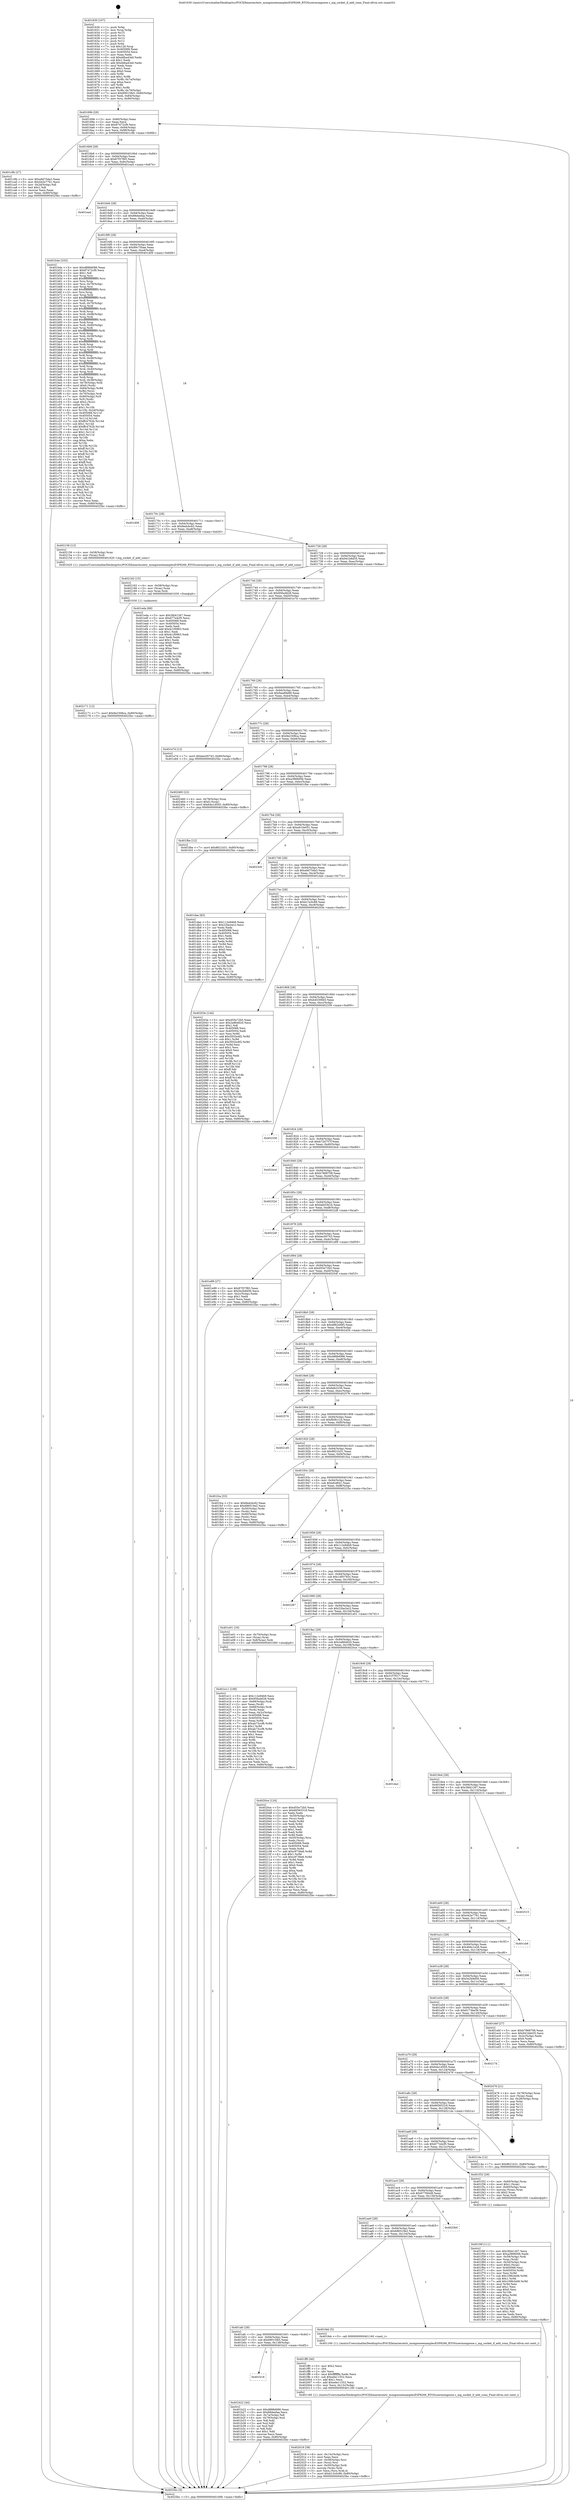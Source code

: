 digraph "0x401630" {
  label = "0x401630 (/mnt/c/Users/mathe/Desktop/tcc/POCII/binaries/extr_mongooseexamplesESP8266_RTOSusermongoose.c_mg_socket_if_add_conn_Final-ollvm.out::main(0))"
  labelloc = "t"
  node[shape=record]

  Entry [label="",width=0.3,height=0.3,shape=circle,fillcolor=black,style=filled]
  "0x40169b" [label="{
     0x40169b [29]\l
     | [instrs]\l
     &nbsp;&nbsp;0x40169b \<+3\>: mov -0x80(%rbp),%eax\l
     &nbsp;&nbsp;0x40169e \<+2\>: mov %eax,%ecx\l
     &nbsp;&nbsp;0x4016a0 \<+6\>: sub $0x87472cf9,%ecx\l
     &nbsp;&nbsp;0x4016a6 \<+6\>: mov %eax,-0x94(%rbp)\l
     &nbsp;&nbsp;0x4016ac \<+6\>: mov %ecx,-0x98(%rbp)\l
     &nbsp;&nbsp;0x4016b2 \<+6\>: je 0000000000401c9b \<main+0x66b\>\l
  }"]
  "0x401c9b" [label="{
     0x401c9b [27]\l
     | [instrs]\l
     &nbsp;&nbsp;0x401c9b \<+5\>: mov $0xa9d75da3,%eax\l
     &nbsp;&nbsp;0x401ca0 \<+5\>: mov $0x442e7761,%ecx\l
     &nbsp;&nbsp;0x401ca5 \<+3\>: mov -0x2d(%rbp),%dl\l
     &nbsp;&nbsp;0x401ca8 \<+3\>: test $0x1,%dl\l
     &nbsp;&nbsp;0x401cab \<+3\>: cmovne %ecx,%eax\l
     &nbsp;&nbsp;0x401cae \<+3\>: mov %eax,-0x80(%rbp)\l
     &nbsp;&nbsp;0x401cb1 \<+5\>: jmp 00000000004025bc \<main+0xf8c\>\l
  }"]
  "0x4016b8" [label="{
     0x4016b8 [28]\l
     | [instrs]\l
     &nbsp;&nbsp;0x4016b8 \<+5\>: jmp 00000000004016bd \<main+0x8d\>\l
     &nbsp;&nbsp;0x4016bd \<+6\>: mov -0x94(%rbp),%eax\l
     &nbsp;&nbsp;0x4016c3 \<+5\>: sub $0x87f37f65,%eax\l
     &nbsp;&nbsp;0x4016c8 \<+6\>: mov %eax,-0x9c(%rbp)\l
     &nbsp;&nbsp;0x4016ce \<+6\>: je 0000000000401ea4 \<main+0x874\>\l
  }"]
  Exit [label="",width=0.3,height=0.3,shape=circle,fillcolor=black,style=filled,peripheries=2]
  "0x401ea4" [label="{
     0x401ea4\l
  }", style=dashed]
  "0x4016d4" [label="{
     0x4016d4 [28]\l
     | [instrs]\l
     &nbsp;&nbsp;0x4016d4 \<+5\>: jmp 00000000004016d9 \<main+0xa9\>\l
     &nbsp;&nbsp;0x4016d9 \<+6\>: mov -0x94(%rbp),%eax\l
     &nbsp;&nbsp;0x4016df \<+5\>: sub $0x88deefaa,%eax\l
     &nbsp;&nbsp;0x4016e4 \<+6\>: mov %eax,-0xa0(%rbp)\l
     &nbsp;&nbsp;0x4016ea \<+6\>: je 0000000000401b4e \<main+0x51e\>\l
  }"]
  "0x402171" [label="{
     0x402171 [12]\l
     | [instrs]\l
     &nbsp;&nbsp;0x402171 \<+7\>: movl $0x9e2308ca,-0x80(%rbp)\l
     &nbsp;&nbsp;0x402178 \<+5\>: jmp 00000000004025bc \<main+0xf8c\>\l
  }"]
  "0x401b4e" [label="{
     0x401b4e [333]\l
     | [instrs]\l
     &nbsp;&nbsp;0x401b4e \<+5\>: mov $0xd888d086,%eax\l
     &nbsp;&nbsp;0x401b53 \<+5\>: mov $0x87472cf9,%ecx\l
     &nbsp;&nbsp;0x401b58 \<+2\>: mov $0x1,%dl\l
     &nbsp;&nbsp;0x401b5a \<+3\>: mov %rsp,%rsi\l
     &nbsp;&nbsp;0x401b5d \<+4\>: add $0xfffffffffffffff0,%rsi\l
     &nbsp;&nbsp;0x401b61 \<+3\>: mov %rsi,%rsp\l
     &nbsp;&nbsp;0x401b64 \<+4\>: mov %rsi,-0x78(%rbp)\l
     &nbsp;&nbsp;0x401b68 \<+3\>: mov %rsp,%rsi\l
     &nbsp;&nbsp;0x401b6b \<+4\>: add $0xfffffffffffffff0,%rsi\l
     &nbsp;&nbsp;0x401b6f \<+3\>: mov %rsi,%rsp\l
     &nbsp;&nbsp;0x401b72 \<+3\>: mov %rsp,%rdi\l
     &nbsp;&nbsp;0x401b75 \<+4\>: add $0xfffffffffffffff0,%rdi\l
     &nbsp;&nbsp;0x401b79 \<+3\>: mov %rdi,%rsp\l
     &nbsp;&nbsp;0x401b7c \<+4\>: mov %rdi,-0x70(%rbp)\l
     &nbsp;&nbsp;0x401b80 \<+3\>: mov %rsp,%rdi\l
     &nbsp;&nbsp;0x401b83 \<+4\>: add $0xfffffffffffffff0,%rdi\l
     &nbsp;&nbsp;0x401b87 \<+3\>: mov %rdi,%rsp\l
     &nbsp;&nbsp;0x401b8a \<+4\>: mov %rdi,-0x68(%rbp)\l
     &nbsp;&nbsp;0x401b8e \<+3\>: mov %rsp,%rdi\l
     &nbsp;&nbsp;0x401b91 \<+4\>: add $0xfffffffffffffff0,%rdi\l
     &nbsp;&nbsp;0x401b95 \<+3\>: mov %rdi,%rsp\l
     &nbsp;&nbsp;0x401b98 \<+4\>: mov %rdi,-0x60(%rbp)\l
     &nbsp;&nbsp;0x401b9c \<+3\>: mov %rsp,%rdi\l
     &nbsp;&nbsp;0x401b9f \<+4\>: add $0xfffffffffffffff0,%rdi\l
     &nbsp;&nbsp;0x401ba3 \<+3\>: mov %rdi,%rsp\l
     &nbsp;&nbsp;0x401ba6 \<+4\>: mov %rdi,-0x58(%rbp)\l
     &nbsp;&nbsp;0x401baa \<+3\>: mov %rsp,%rdi\l
     &nbsp;&nbsp;0x401bad \<+4\>: add $0xfffffffffffffff0,%rdi\l
     &nbsp;&nbsp;0x401bb1 \<+3\>: mov %rdi,%rsp\l
     &nbsp;&nbsp;0x401bb4 \<+4\>: mov %rdi,-0x50(%rbp)\l
     &nbsp;&nbsp;0x401bb8 \<+3\>: mov %rsp,%rdi\l
     &nbsp;&nbsp;0x401bbb \<+4\>: add $0xfffffffffffffff0,%rdi\l
     &nbsp;&nbsp;0x401bbf \<+3\>: mov %rdi,%rsp\l
     &nbsp;&nbsp;0x401bc2 \<+4\>: mov %rdi,-0x48(%rbp)\l
     &nbsp;&nbsp;0x401bc6 \<+3\>: mov %rsp,%rdi\l
     &nbsp;&nbsp;0x401bc9 \<+4\>: add $0xfffffffffffffff0,%rdi\l
     &nbsp;&nbsp;0x401bcd \<+3\>: mov %rdi,%rsp\l
     &nbsp;&nbsp;0x401bd0 \<+4\>: mov %rdi,-0x40(%rbp)\l
     &nbsp;&nbsp;0x401bd4 \<+3\>: mov %rsp,%rdi\l
     &nbsp;&nbsp;0x401bd7 \<+4\>: add $0xfffffffffffffff0,%rdi\l
     &nbsp;&nbsp;0x401bdb \<+3\>: mov %rdi,%rsp\l
     &nbsp;&nbsp;0x401bde \<+4\>: mov %rdi,-0x38(%rbp)\l
     &nbsp;&nbsp;0x401be2 \<+4\>: mov -0x78(%rbp),%rdi\l
     &nbsp;&nbsp;0x401be6 \<+6\>: movl $0x0,(%rdi)\l
     &nbsp;&nbsp;0x401bec \<+7\>: mov -0x84(%rbp),%r8d\l
     &nbsp;&nbsp;0x401bf3 \<+3\>: mov %r8d,(%rsi)\l
     &nbsp;&nbsp;0x401bf6 \<+4\>: mov -0x70(%rbp),%rdi\l
     &nbsp;&nbsp;0x401bfa \<+7\>: mov -0x90(%rbp),%r9\l
     &nbsp;&nbsp;0x401c01 \<+3\>: mov %r9,(%rdi)\l
     &nbsp;&nbsp;0x401c04 \<+3\>: cmpl $0x2,(%rsi)\l
     &nbsp;&nbsp;0x401c07 \<+4\>: setne %r10b\l
     &nbsp;&nbsp;0x401c0b \<+4\>: and $0x1,%r10b\l
     &nbsp;&nbsp;0x401c0f \<+4\>: mov %r10b,-0x2d(%rbp)\l
     &nbsp;&nbsp;0x401c13 \<+8\>: mov 0x405068,%r11d\l
     &nbsp;&nbsp;0x401c1b \<+7\>: mov 0x405054,%ebx\l
     &nbsp;&nbsp;0x401c22 \<+3\>: mov %r11d,%r14d\l
     &nbsp;&nbsp;0x401c25 \<+7\>: sub $0xffc4762b,%r14d\l
     &nbsp;&nbsp;0x401c2c \<+4\>: sub $0x1,%r14d\l
     &nbsp;&nbsp;0x401c30 \<+7\>: add $0xffc4762b,%r14d\l
     &nbsp;&nbsp;0x401c37 \<+4\>: imul %r14d,%r11d\l
     &nbsp;&nbsp;0x401c3b \<+4\>: and $0x1,%r11d\l
     &nbsp;&nbsp;0x401c3f \<+4\>: cmp $0x0,%r11d\l
     &nbsp;&nbsp;0x401c43 \<+4\>: sete %r10b\l
     &nbsp;&nbsp;0x401c47 \<+3\>: cmp $0xa,%ebx\l
     &nbsp;&nbsp;0x401c4a \<+4\>: setl %r15b\l
     &nbsp;&nbsp;0x401c4e \<+3\>: mov %r10b,%r12b\l
     &nbsp;&nbsp;0x401c51 \<+4\>: xor $0xff,%r12b\l
     &nbsp;&nbsp;0x401c55 \<+3\>: mov %r15b,%r13b\l
     &nbsp;&nbsp;0x401c58 \<+4\>: xor $0xff,%r13b\l
     &nbsp;&nbsp;0x401c5c \<+3\>: xor $0x1,%dl\l
     &nbsp;&nbsp;0x401c5f \<+3\>: mov %r12b,%sil\l
     &nbsp;&nbsp;0x401c62 \<+4\>: and $0xff,%sil\l
     &nbsp;&nbsp;0x401c66 \<+3\>: and %dl,%r10b\l
     &nbsp;&nbsp;0x401c69 \<+3\>: mov %r13b,%dil\l
     &nbsp;&nbsp;0x401c6c \<+4\>: and $0xff,%dil\l
     &nbsp;&nbsp;0x401c70 \<+3\>: and %dl,%r15b\l
     &nbsp;&nbsp;0x401c73 \<+3\>: or %r10b,%sil\l
     &nbsp;&nbsp;0x401c76 \<+3\>: or %r15b,%dil\l
     &nbsp;&nbsp;0x401c79 \<+3\>: xor %dil,%sil\l
     &nbsp;&nbsp;0x401c7c \<+3\>: or %r13b,%r12b\l
     &nbsp;&nbsp;0x401c7f \<+4\>: xor $0xff,%r12b\l
     &nbsp;&nbsp;0x401c83 \<+3\>: or $0x1,%dl\l
     &nbsp;&nbsp;0x401c86 \<+3\>: and %dl,%r12b\l
     &nbsp;&nbsp;0x401c89 \<+3\>: or %r12b,%sil\l
     &nbsp;&nbsp;0x401c8c \<+4\>: test $0x1,%sil\l
     &nbsp;&nbsp;0x401c90 \<+3\>: cmovne %ecx,%eax\l
     &nbsp;&nbsp;0x401c93 \<+3\>: mov %eax,-0x80(%rbp)\l
     &nbsp;&nbsp;0x401c96 \<+5\>: jmp 00000000004025bc \<main+0xf8c\>\l
  }"]
  "0x4016f0" [label="{
     0x4016f0 [28]\l
     | [instrs]\l
     &nbsp;&nbsp;0x4016f0 \<+5\>: jmp 00000000004016f5 \<main+0xc5\>\l
     &nbsp;&nbsp;0x4016f5 \<+6\>: mov -0x94(%rbp),%eax\l
     &nbsp;&nbsp;0x4016fb \<+5\>: sub $0x89c75bae,%eax\l
     &nbsp;&nbsp;0x401700 \<+6\>: mov %eax,-0xa4(%rbp)\l
     &nbsp;&nbsp;0x401706 \<+6\>: je 0000000000401d09 \<main+0x6d9\>\l
  }"]
  "0x402162" [label="{
     0x402162 [15]\l
     | [instrs]\l
     &nbsp;&nbsp;0x402162 \<+4\>: mov -0x58(%rbp),%rax\l
     &nbsp;&nbsp;0x402166 \<+3\>: mov (%rax),%rax\l
     &nbsp;&nbsp;0x402169 \<+3\>: mov %rax,%rdi\l
     &nbsp;&nbsp;0x40216c \<+5\>: call 0000000000401030 \<free@plt\>\l
     | [calls]\l
     &nbsp;&nbsp;0x401030 \{1\} (unknown)\l
  }"]
  "0x401d09" [label="{
     0x401d09\l
  }", style=dashed]
  "0x40170c" [label="{
     0x40170c [28]\l
     | [instrs]\l
     &nbsp;&nbsp;0x40170c \<+5\>: jmp 0000000000401711 \<main+0xe1\>\l
     &nbsp;&nbsp;0x401711 \<+6\>: mov -0x94(%rbp),%eax\l
     &nbsp;&nbsp;0x401717 \<+5\>: sub $0x8edcbc62,%eax\l
     &nbsp;&nbsp;0x40171c \<+6\>: mov %eax,-0xa8(%rbp)\l
     &nbsp;&nbsp;0x401722 \<+6\>: je 0000000000402156 \<main+0xb26\>\l
  }"]
  "0x402018" [label="{
     0x402018 [38]\l
     | [instrs]\l
     &nbsp;&nbsp;0x402018 \<+6\>: mov -0x13c(%rbp),%ecx\l
     &nbsp;&nbsp;0x40201e \<+3\>: imul %eax,%ecx\l
     &nbsp;&nbsp;0x402021 \<+4\>: mov -0x58(%rbp),%rsi\l
     &nbsp;&nbsp;0x402025 \<+3\>: mov (%rsi),%rsi\l
     &nbsp;&nbsp;0x402028 \<+4\>: mov -0x50(%rbp),%rdi\l
     &nbsp;&nbsp;0x40202c \<+3\>: movslq (%rdi),%rdi\l
     &nbsp;&nbsp;0x40202f \<+3\>: mov %ecx,(%rsi,%rdi,4)\l
     &nbsp;&nbsp;0x402032 \<+7\>: movl $0xb13c0c88,-0x80(%rbp)\l
     &nbsp;&nbsp;0x402039 \<+5\>: jmp 00000000004025bc \<main+0xf8c\>\l
  }"]
  "0x402156" [label="{
     0x402156 [12]\l
     | [instrs]\l
     &nbsp;&nbsp;0x402156 \<+4\>: mov -0x58(%rbp),%rax\l
     &nbsp;&nbsp;0x40215a \<+3\>: mov (%rax),%rdi\l
     &nbsp;&nbsp;0x40215d \<+5\>: call 0000000000401620 \<mg_socket_if_add_conn\>\l
     | [calls]\l
     &nbsp;&nbsp;0x401620 \{1\} (/mnt/c/Users/mathe/Desktop/tcc/POCII/binaries/extr_mongooseexamplesESP8266_RTOSusermongoose.c_mg_socket_if_add_conn_Final-ollvm.out::mg_socket_if_add_conn)\l
  }"]
  "0x401728" [label="{
     0x401728 [28]\l
     | [instrs]\l
     &nbsp;&nbsp;0x401728 \<+5\>: jmp 000000000040172d \<main+0xfd\>\l
     &nbsp;&nbsp;0x40172d \<+6\>: mov -0x94(%rbp),%eax\l
     &nbsp;&nbsp;0x401733 \<+5\>: sub $0x941b6d35,%eax\l
     &nbsp;&nbsp;0x401738 \<+6\>: mov %eax,-0xac(%rbp)\l
     &nbsp;&nbsp;0x40173e \<+6\>: je 0000000000401eda \<main+0x8aa\>\l
  }"]
  "0x401ff0" [label="{
     0x401ff0 [40]\l
     | [instrs]\l
     &nbsp;&nbsp;0x401ff0 \<+5\>: mov $0x2,%ecx\l
     &nbsp;&nbsp;0x401ff5 \<+1\>: cltd\l
     &nbsp;&nbsp;0x401ff6 \<+2\>: idiv %ecx\l
     &nbsp;&nbsp;0x401ff8 \<+6\>: imul $0xfffffffe,%edx,%ecx\l
     &nbsp;&nbsp;0x401ffe \<+6\>: sub $0xede11552,%ecx\l
     &nbsp;&nbsp;0x402004 \<+3\>: add $0x1,%ecx\l
     &nbsp;&nbsp;0x402007 \<+6\>: add $0xede11552,%ecx\l
     &nbsp;&nbsp;0x40200d \<+6\>: mov %ecx,-0x13c(%rbp)\l
     &nbsp;&nbsp;0x402013 \<+5\>: call 0000000000401160 \<next_i\>\l
     | [calls]\l
     &nbsp;&nbsp;0x401160 \{1\} (/mnt/c/Users/mathe/Desktop/tcc/POCII/binaries/extr_mongooseexamplesESP8266_RTOSusermongoose.c_mg_socket_if_add_conn_Final-ollvm.out::next_i)\l
  }"]
  "0x401eda" [label="{
     0x401eda [88]\l
     | [instrs]\l
     &nbsp;&nbsp;0x401eda \<+5\>: mov $0x3fd41267,%eax\l
     &nbsp;&nbsp;0x401edf \<+5\>: mov $0x677e4cf5,%ecx\l
     &nbsp;&nbsp;0x401ee4 \<+7\>: mov 0x405068,%edx\l
     &nbsp;&nbsp;0x401eeb \<+7\>: mov 0x405054,%esi\l
     &nbsp;&nbsp;0x401ef2 \<+2\>: mov %edx,%edi\l
     &nbsp;&nbsp;0x401ef4 \<+6\>: add $0x4c1f0963,%edi\l
     &nbsp;&nbsp;0x401efa \<+3\>: sub $0x1,%edi\l
     &nbsp;&nbsp;0x401efd \<+6\>: sub $0x4c1f0963,%edi\l
     &nbsp;&nbsp;0x401f03 \<+3\>: imul %edi,%edx\l
     &nbsp;&nbsp;0x401f06 \<+3\>: and $0x1,%edx\l
     &nbsp;&nbsp;0x401f09 \<+3\>: cmp $0x0,%edx\l
     &nbsp;&nbsp;0x401f0c \<+4\>: sete %r8b\l
     &nbsp;&nbsp;0x401f10 \<+3\>: cmp $0xa,%esi\l
     &nbsp;&nbsp;0x401f13 \<+4\>: setl %r9b\l
     &nbsp;&nbsp;0x401f17 \<+3\>: mov %r8b,%r10b\l
     &nbsp;&nbsp;0x401f1a \<+3\>: and %r9b,%r10b\l
     &nbsp;&nbsp;0x401f1d \<+3\>: xor %r9b,%r8b\l
     &nbsp;&nbsp;0x401f20 \<+3\>: or %r8b,%r10b\l
     &nbsp;&nbsp;0x401f23 \<+4\>: test $0x1,%r10b\l
     &nbsp;&nbsp;0x401f27 \<+3\>: cmovne %ecx,%eax\l
     &nbsp;&nbsp;0x401f2a \<+3\>: mov %eax,-0x80(%rbp)\l
     &nbsp;&nbsp;0x401f2d \<+5\>: jmp 00000000004025bc \<main+0xf8c\>\l
  }"]
  "0x401744" [label="{
     0x401744 [28]\l
     | [instrs]\l
     &nbsp;&nbsp;0x401744 \<+5\>: jmp 0000000000401749 \<main+0x119\>\l
     &nbsp;&nbsp;0x401749 \<+6\>: mov -0x94(%rbp),%eax\l
     &nbsp;&nbsp;0x40174f \<+5\>: sub $0x956a4628,%eax\l
     &nbsp;&nbsp;0x401754 \<+6\>: mov %eax,-0xb0(%rbp)\l
     &nbsp;&nbsp;0x40175a \<+6\>: je 0000000000401e7d \<main+0x84d\>\l
  }"]
  "0x401f4f" [label="{
     0x401f4f [111]\l
     | [instrs]\l
     &nbsp;&nbsp;0x401f4f \<+5\>: mov $0x3fd41267,%ecx\l
     &nbsp;&nbsp;0x401f54 \<+5\>: mov $0xa386600b,%edx\l
     &nbsp;&nbsp;0x401f59 \<+4\>: mov -0x58(%rbp),%rdi\l
     &nbsp;&nbsp;0x401f5d \<+3\>: mov %rax,(%rdi)\l
     &nbsp;&nbsp;0x401f60 \<+4\>: mov -0x50(%rbp),%rax\l
     &nbsp;&nbsp;0x401f64 \<+6\>: movl $0x0,(%rax)\l
     &nbsp;&nbsp;0x401f6a \<+7\>: mov 0x405068,%esi\l
     &nbsp;&nbsp;0x401f71 \<+8\>: mov 0x405054,%r8d\l
     &nbsp;&nbsp;0x401f79 \<+3\>: mov %esi,%r9d\l
     &nbsp;&nbsp;0x401f7c \<+7\>: sub $0x109b3e06,%r9d\l
     &nbsp;&nbsp;0x401f83 \<+4\>: sub $0x1,%r9d\l
     &nbsp;&nbsp;0x401f87 \<+7\>: add $0x109b3e06,%r9d\l
     &nbsp;&nbsp;0x401f8e \<+4\>: imul %r9d,%esi\l
     &nbsp;&nbsp;0x401f92 \<+3\>: and $0x1,%esi\l
     &nbsp;&nbsp;0x401f95 \<+3\>: cmp $0x0,%esi\l
     &nbsp;&nbsp;0x401f98 \<+4\>: sete %r10b\l
     &nbsp;&nbsp;0x401f9c \<+4\>: cmp $0xa,%r8d\l
     &nbsp;&nbsp;0x401fa0 \<+4\>: setl %r11b\l
     &nbsp;&nbsp;0x401fa4 \<+3\>: mov %r10b,%bl\l
     &nbsp;&nbsp;0x401fa7 \<+3\>: and %r11b,%bl\l
     &nbsp;&nbsp;0x401faa \<+3\>: xor %r11b,%r10b\l
     &nbsp;&nbsp;0x401fad \<+3\>: or %r10b,%bl\l
     &nbsp;&nbsp;0x401fb0 \<+3\>: test $0x1,%bl\l
     &nbsp;&nbsp;0x401fb3 \<+3\>: cmovne %edx,%ecx\l
     &nbsp;&nbsp;0x401fb6 \<+3\>: mov %ecx,-0x80(%rbp)\l
     &nbsp;&nbsp;0x401fb9 \<+5\>: jmp 00000000004025bc \<main+0xf8c\>\l
  }"]
  "0x401e7d" [label="{
     0x401e7d [12]\l
     | [instrs]\l
     &nbsp;&nbsp;0x401e7d \<+7\>: movl $0xbec00743,-0x80(%rbp)\l
     &nbsp;&nbsp;0x401e84 \<+5\>: jmp 00000000004025bc \<main+0xf8c\>\l
  }"]
  "0x401760" [label="{
     0x401760 [28]\l
     | [instrs]\l
     &nbsp;&nbsp;0x401760 \<+5\>: jmp 0000000000401765 \<main+0x135\>\l
     &nbsp;&nbsp;0x401765 \<+6\>: mov -0x94(%rbp),%eax\l
     &nbsp;&nbsp;0x40176b \<+5\>: sub $0x9aa89e88,%eax\l
     &nbsp;&nbsp;0x401770 \<+6\>: mov %eax,-0xb4(%rbp)\l
     &nbsp;&nbsp;0x401776 \<+6\>: je 0000000000402266 \<main+0xc36\>\l
  }"]
  "0x401e11" [label="{
     0x401e11 [108]\l
     | [instrs]\l
     &nbsp;&nbsp;0x401e11 \<+5\>: mov $0x112e94b9,%ecx\l
     &nbsp;&nbsp;0x401e16 \<+5\>: mov $0x956a4628,%edx\l
     &nbsp;&nbsp;0x401e1b \<+4\>: mov -0x68(%rbp),%rdi\l
     &nbsp;&nbsp;0x401e1f \<+2\>: mov %eax,(%rdi)\l
     &nbsp;&nbsp;0x401e21 \<+4\>: mov -0x68(%rbp),%rdi\l
     &nbsp;&nbsp;0x401e25 \<+2\>: mov (%rdi),%eax\l
     &nbsp;&nbsp;0x401e27 \<+3\>: mov %eax,-0x2c(%rbp)\l
     &nbsp;&nbsp;0x401e2a \<+7\>: mov 0x405068,%eax\l
     &nbsp;&nbsp;0x401e31 \<+7\>: mov 0x405054,%esi\l
     &nbsp;&nbsp;0x401e38 \<+3\>: mov %eax,%r8d\l
     &nbsp;&nbsp;0x401e3b \<+7\>: add $0xab73ccf8,%r8d\l
     &nbsp;&nbsp;0x401e42 \<+4\>: sub $0x1,%r8d\l
     &nbsp;&nbsp;0x401e46 \<+7\>: sub $0xab73ccf8,%r8d\l
     &nbsp;&nbsp;0x401e4d \<+4\>: imul %r8d,%eax\l
     &nbsp;&nbsp;0x401e51 \<+3\>: and $0x1,%eax\l
     &nbsp;&nbsp;0x401e54 \<+3\>: cmp $0x0,%eax\l
     &nbsp;&nbsp;0x401e57 \<+4\>: sete %r9b\l
     &nbsp;&nbsp;0x401e5b \<+3\>: cmp $0xa,%esi\l
     &nbsp;&nbsp;0x401e5e \<+4\>: setl %r10b\l
     &nbsp;&nbsp;0x401e62 \<+3\>: mov %r9b,%r11b\l
     &nbsp;&nbsp;0x401e65 \<+3\>: and %r10b,%r11b\l
     &nbsp;&nbsp;0x401e68 \<+3\>: xor %r10b,%r9b\l
     &nbsp;&nbsp;0x401e6b \<+3\>: or %r9b,%r11b\l
     &nbsp;&nbsp;0x401e6e \<+4\>: test $0x1,%r11b\l
     &nbsp;&nbsp;0x401e72 \<+3\>: cmovne %edx,%ecx\l
     &nbsp;&nbsp;0x401e75 \<+3\>: mov %ecx,-0x80(%rbp)\l
     &nbsp;&nbsp;0x401e78 \<+5\>: jmp 00000000004025bc \<main+0xf8c\>\l
  }"]
  "0x402266" [label="{
     0x402266\l
  }", style=dashed]
  "0x40177c" [label="{
     0x40177c [28]\l
     | [instrs]\l
     &nbsp;&nbsp;0x40177c \<+5\>: jmp 0000000000401781 \<main+0x151\>\l
     &nbsp;&nbsp;0x401781 \<+6\>: mov -0x94(%rbp),%eax\l
     &nbsp;&nbsp;0x401787 \<+5\>: sub $0x9e2308ca,%eax\l
     &nbsp;&nbsp;0x40178c \<+6\>: mov %eax,-0xb8(%rbp)\l
     &nbsp;&nbsp;0x401792 \<+6\>: je 0000000000402460 \<main+0xe30\>\l
  }"]
  "0x401630" [label="{
     0x401630 [107]\l
     | [instrs]\l
     &nbsp;&nbsp;0x401630 \<+1\>: push %rbp\l
     &nbsp;&nbsp;0x401631 \<+3\>: mov %rsp,%rbp\l
     &nbsp;&nbsp;0x401634 \<+2\>: push %r15\l
     &nbsp;&nbsp;0x401636 \<+2\>: push %r14\l
     &nbsp;&nbsp;0x401638 \<+2\>: push %r13\l
     &nbsp;&nbsp;0x40163a \<+2\>: push %r12\l
     &nbsp;&nbsp;0x40163c \<+1\>: push %rbx\l
     &nbsp;&nbsp;0x40163d \<+7\>: sub $0x128,%rsp\l
     &nbsp;&nbsp;0x401644 \<+7\>: mov 0x405068,%eax\l
     &nbsp;&nbsp;0x40164b \<+7\>: mov 0x405054,%ecx\l
     &nbsp;&nbsp;0x401652 \<+2\>: mov %eax,%edx\l
     &nbsp;&nbsp;0x401654 \<+6\>: sub $0xddba43a0,%edx\l
     &nbsp;&nbsp;0x40165a \<+3\>: sub $0x1,%edx\l
     &nbsp;&nbsp;0x40165d \<+6\>: add $0xddba43a0,%edx\l
     &nbsp;&nbsp;0x401663 \<+3\>: imul %edx,%eax\l
     &nbsp;&nbsp;0x401666 \<+3\>: and $0x1,%eax\l
     &nbsp;&nbsp;0x401669 \<+3\>: cmp $0x0,%eax\l
     &nbsp;&nbsp;0x40166c \<+4\>: sete %r8b\l
     &nbsp;&nbsp;0x401670 \<+4\>: and $0x1,%r8b\l
     &nbsp;&nbsp;0x401674 \<+4\>: mov %r8b,-0x7a(%rbp)\l
     &nbsp;&nbsp;0x401678 \<+3\>: cmp $0xa,%ecx\l
     &nbsp;&nbsp;0x40167b \<+4\>: setl %r8b\l
     &nbsp;&nbsp;0x40167f \<+4\>: and $0x1,%r8b\l
     &nbsp;&nbsp;0x401683 \<+4\>: mov %r8b,-0x79(%rbp)\l
     &nbsp;&nbsp;0x401687 \<+7\>: movl $0x69015fe5,-0x80(%rbp)\l
     &nbsp;&nbsp;0x40168e \<+6\>: mov %edi,-0x84(%rbp)\l
     &nbsp;&nbsp;0x401694 \<+7\>: mov %rsi,-0x90(%rbp)\l
  }"]
  "0x402460" [label="{
     0x402460 [22]\l
     | [instrs]\l
     &nbsp;&nbsp;0x402460 \<+4\>: mov -0x78(%rbp),%rax\l
     &nbsp;&nbsp;0x402464 \<+6\>: movl $0x0,(%rax)\l
     &nbsp;&nbsp;0x40246a \<+7\>: movl $0x64e1d505,-0x80(%rbp)\l
     &nbsp;&nbsp;0x402471 \<+5\>: jmp 00000000004025bc \<main+0xf8c\>\l
  }"]
  "0x401798" [label="{
     0x401798 [28]\l
     | [instrs]\l
     &nbsp;&nbsp;0x401798 \<+5\>: jmp 000000000040179d \<main+0x16d\>\l
     &nbsp;&nbsp;0x40179d \<+6\>: mov -0x94(%rbp),%eax\l
     &nbsp;&nbsp;0x4017a3 \<+5\>: sub $0xa386600b,%eax\l
     &nbsp;&nbsp;0x4017a8 \<+6\>: mov %eax,-0xbc(%rbp)\l
     &nbsp;&nbsp;0x4017ae \<+6\>: je 0000000000401fbe \<main+0x98e\>\l
  }"]
  "0x4025bc" [label="{
     0x4025bc [5]\l
     | [instrs]\l
     &nbsp;&nbsp;0x4025bc \<+5\>: jmp 000000000040169b \<main+0x6b\>\l
  }"]
  "0x401fbe" [label="{
     0x401fbe [12]\l
     | [instrs]\l
     &nbsp;&nbsp;0x401fbe \<+7\>: movl $0x8621b31,-0x80(%rbp)\l
     &nbsp;&nbsp;0x401fc5 \<+5\>: jmp 00000000004025bc \<main+0xf8c\>\l
  }"]
  "0x4017b4" [label="{
     0x4017b4 [28]\l
     | [instrs]\l
     &nbsp;&nbsp;0x4017b4 \<+5\>: jmp 00000000004017b9 \<main+0x189\>\l
     &nbsp;&nbsp;0x4017b9 \<+6\>: mov -0x94(%rbp),%eax\l
     &nbsp;&nbsp;0x4017bf \<+5\>: sub $0xa910e051,%eax\l
     &nbsp;&nbsp;0x4017c4 \<+6\>: mov %eax,-0xc0(%rbp)\l
     &nbsp;&nbsp;0x4017ca \<+6\>: je 00000000004023c9 \<main+0xd99\>\l
  }"]
  "0x401b18" [label="{
     0x401b18\l
  }", style=dashed]
  "0x4023c9" [label="{
     0x4023c9\l
  }", style=dashed]
  "0x4017d0" [label="{
     0x4017d0 [28]\l
     | [instrs]\l
     &nbsp;&nbsp;0x4017d0 \<+5\>: jmp 00000000004017d5 \<main+0x1a5\>\l
     &nbsp;&nbsp;0x4017d5 \<+6\>: mov -0x94(%rbp),%eax\l
     &nbsp;&nbsp;0x4017db \<+5\>: sub $0xa9d75da3,%eax\l
     &nbsp;&nbsp;0x4017e0 \<+6\>: mov %eax,-0xc4(%rbp)\l
     &nbsp;&nbsp;0x4017e6 \<+6\>: je 0000000000401dae \<main+0x77e\>\l
  }"]
  "0x401b22" [label="{
     0x401b22 [44]\l
     | [instrs]\l
     &nbsp;&nbsp;0x401b22 \<+5\>: mov $0xd888d086,%eax\l
     &nbsp;&nbsp;0x401b27 \<+5\>: mov $0x88deefaa,%ecx\l
     &nbsp;&nbsp;0x401b2c \<+3\>: mov -0x7a(%rbp),%dl\l
     &nbsp;&nbsp;0x401b2f \<+4\>: mov -0x79(%rbp),%sil\l
     &nbsp;&nbsp;0x401b33 \<+3\>: mov %dl,%dil\l
     &nbsp;&nbsp;0x401b36 \<+3\>: and %sil,%dil\l
     &nbsp;&nbsp;0x401b39 \<+3\>: xor %sil,%dl\l
     &nbsp;&nbsp;0x401b3c \<+3\>: or %dl,%dil\l
     &nbsp;&nbsp;0x401b3f \<+4\>: test $0x1,%dil\l
     &nbsp;&nbsp;0x401b43 \<+3\>: cmovne %ecx,%eax\l
     &nbsp;&nbsp;0x401b46 \<+3\>: mov %eax,-0x80(%rbp)\l
     &nbsp;&nbsp;0x401b49 \<+5\>: jmp 00000000004025bc \<main+0xf8c\>\l
  }"]
  "0x401dae" [label="{
     0x401dae [83]\l
     | [instrs]\l
     &nbsp;&nbsp;0x401dae \<+5\>: mov $0x112e94b9,%eax\l
     &nbsp;&nbsp;0x401db3 \<+5\>: mov $0x22be2ec2,%ecx\l
     &nbsp;&nbsp;0x401db8 \<+2\>: xor %edx,%edx\l
     &nbsp;&nbsp;0x401dba \<+7\>: mov 0x405068,%esi\l
     &nbsp;&nbsp;0x401dc1 \<+7\>: mov 0x405054,%edi\l
     &nbsp;&nbsp;0x401dc8 \<+3\>: sub $0x1,%edx\l
     &nbsp;&nbsp;0x401dcb \<+3\>: mov %esi,%r8d\l
     &nbsp;&nbsp;0x401dce \<+3\>: add %edx,%r8d\l
     &nbsp;&nbsp;0x401dd1 \<+4\>: imul %r8d,%esi\l
     &nbsp;&nbsp;0x401dd5 \<+3\>: and $0x1,%esi\l
     &nbsp;&nbsp;0x401dd8 \<+3\>: cmp $0x0,%esi\l
     &nbsp;&nbsp;0x401ddb \<+4\>: sete %r9b\l
     &nbsp;&nbsp;0x401ddf \<+3\>: cmp $0xa,%edi\l
     &nbsp;&nbsp;0x401de2 \<+4\>: setl %r10b\l
     &nbsp;&nbsp;0x401de6 \<+3\>: mov %r9b,%r11b\l
     &nbsp;&nbsp;0x401de9 \<+3\>: and %r10b,%r11b\l
     &nbsp;&nbsp;0x401dec \<+3\>: xor %r10b,%r9b\l
     &nbsp;&nbsp;0x401def \<+3\>: or %r9b,%r11b\l
     &nbsp;&nbsp;0x401df2 \<+4\>: test $0x1,%r11b\l
     &nbsp;&nbsp;0x401df6 \<+3\>: cmovne %ecx,%eax\l
     &nbsp;&nbsp;0x401df9 \<+3\>: mov %eax,-0x80(%rbp)\l
     &nbsp;&nbsp;0x401dfc \<+5\>: jmp 00000000004025bc \<main+0xf8c\>\l
  }"]
  "0x4017ec" [label="{
     0x4017ec [28]\l
     | [instrs]\l
     &nbsp;&nbsp;0x4017ec \<+5\>: jmp 00000000004017f1 \<main+0x1c1\>\l
     &nbsp;&nbsp;0x4017f1 \<+6\>: mov -0x94(%rbp),%eax\l
     &nbsp;&nbsp;0x4017f7 \<+5\>: sub $0xb13c0c88,%eax\l
     &nbsp;&nbsp;0x4017fc \<+6\>: mov %eax,-0xc8(%rbp)\l
     &nbsp;&nbsp;0x401802 \<+6\>: je 000000000040203e \<main+0xa0e\>\l
  }"]
  "0x401afc" [label="{
     0x401afc [28]\l
     | [instrs]\l
     &nbsp;&nbsp;0x401afc \<+5\>: jmp 0000000000401b01 \<main+0x4d1\>\l
     &nbsp;&nbsp;0x401b01 \<+6\>: mov -0x94(%rbp),%eax\l
     &nbsp;&nbsp;0x401b07 \<+5\>: sub $0x69015fe5,%eax\l
     &nbsp;&nbsp;0x401b0c \<+6\>: mov %eax,-0x138(%rbp)\l
     &nbsp;&nbsp;0x401b12 \<+6\>: je 0000000000401b22 \<main+0x4f2\>\l
  }"]
  "0x40203e" [label="{
     0x40203e [144]\l
     | [instrs]\l
     &nbsp;&nbsp;0x40203e \<+5\>: mov $0xd55e72b5,%eax\l
     &nbsp;&nbsp;0x402043 \<+5\>: mov $0x2a864620,%ecx\l
     &nbsp;&nbsp;0x402048 \<+2\>: mov $0x1,%dl\l
     &nbsp;&nbsp;0x40204a \<+7\>: mov 0x405068,%esi\l
     &nbsp;&nbsp;0x402051 \<+7\>: mov 0x405054,%edi\l
     &nbsp;&nbsp;0x402058 \<+3\>: mov %esi,%r8d\l
     &nbsp;&nbsp;0x40205b \<+7\>: add $0x5932e4f2,%r8d\l
     &nbsp;&nbsp;0x402062 \<+4\>: sub $0x1,%r8d\l
     &nbsp;&nbsp;0x402066 \<+7\>: sub $0x5932e4f2,%r8d\l
     &nbsp;&nbsp;0x40206d \<+4\>: imul %r8d,%esi\l
     &nbsp;&nbsp;0x402071 \<+3\>: and $0x1,%esi\l
     &nbsp;&nbsp;0x402074 \<+3\>: cmp $0x0,%esi\l
     &nbsp;&nbsp;0x402077 \<+4\>: sete %r9b\l
     &nbsp;&nbsp;0x40207b \<+3\>: cmp $0xa,%edi\l
     &nbsp;&nbsp;0x40207e \<+4\>: setl %r10b\l
     &nbsp;&nbsp;0x402082 \<+3\>: mov %r9b,%r11b\l
     &nbsp;&nbsp;0x402085 \<+4\>: xor $0xff,%r11b\l
     &nbsp;&nbsp;0x402089 \<+3\>: mov %r10b,%bl\l
     &nbsp;&nbsp;0x40208c \<+3\>: xor $0xff,%bl\l
     &nbsp;&nbsp;0x40208f \<+3\>: xor $0x1,%dl\l
     &nbsp;&nbsp;0x402092 \<+3\>: mov %r11b,%r14b\l
     &nbsp;&nbsp;0x402095 \<+4\>: and $0xff,%r14b\l
     &nbsp;&nbsp;0x402099 \<+3\>: and %dl,%r9b\l
     &nbsp;&nbsp;0x40209c \<+3\>: mov %bl,%r15b\l
     &nbsp;&nbsp;0x40209f \<+4\>: and $0xff,%r15b\l
     &nbsp;&nbsp;0x4020a3 \<+3\>: and %dl,%r10b\l
     &nbsp;&nbsp;0x4020a6 \<+3\>: or %r9b,%r14b\l
     &nbsp;&nbsp;0x4020a9 \<+3\>: or %r10b,%r15b\l
     &nbsp;&nbsp;0x4020ac \<+3\>: xor %r15b,%r14b\l
     &nbsp;&nbsp;0x4020af \<+3\>: or %bl,%r11b\l
     &nbsp;&nbsp;0x4020b2 \<+4\>: xor $0xff,%r11b\l
     &nbsp;&nbsp;0x4020b6 \<+3\>: or $0x1,%dl\l
     &nbsp;&nbsp;0x4020b9 \<+3\>: and %dl,%r11b\l
     &nbsp;&nbsp;0x4020bc \<+3\>: or %r11b,%r14b\l
     &nbsp;&nbsp;0x4020bf \<+4\>: test $0x1,%r14b\l
     &nbsp;&nbsp;0x4020c3 \<+3\>: cmovne %ecx,%eax\l
     &nbsp;&nbsp;0x4020c6 \<+3\>: mov %eax,-0x80(%rbp)\l
     &nbsp;&nbsp;0x4020c9 \<+5\>: jmp 00000000004025bc \<main+0xf8c\>\l
  }"]
  "0x401808" [label="{
     0x401808 [28]\l
     | [instrs]\l
     &nbsp;&nbsp;0x401808 \<+5\>: jmp 000000000040180d \<main+0x1dd\>\l
     &nbsp;&nbsp;0x40180d \<+6\>: mov -0x94(%rbp),%eax\l
     &nbsp;&nbsp;0x401813 \<+5\>: sub $0xb45306b5,%eax\l
     &nbsp;&nbsp;0x401818 \<+6\>: mov %eax,-0xcc(%rbp)\l
     &nbsp;&nbsp;0x40181e \<+6\>: je 0000000000402339 \<main+0xd09\>\l
  }"]
  "0x401feb" [label="{
     0x401feb [5]\l
     | [instrs]\l
     &nbsp;&nbsp;0x401feb \<+5\>: call 0000000000401160 \<next_i\>\l
     | [calls]\l
     &nbsp;&nbsp;0x401160 \{1\} (/mnt/c/Users/mathe/Desktop/tcc/POCII/binaries/extr_mongooseexamplesESP8266_RTOSusermongoose.c_mg_socket_if_add_conn_Final-ollvm.out::next_i)\l
  }"]
  "0x402339" [label="{
     0x402339\l
  }", style=dashed]
  "0x401824" [label="{
     0x401824 [28]\l
     | [instrs]\l
     &nbsp;&nbsp;0x401824 \<+5\>: jmp 0000000000401829 \<main+0x1f9\>\l
     &nbsp;&nbsp;0x401829 \<+6\>: mov -0x94(%rbp),%eax\l
     &nbsp;&nbsp;0x40182f \<+5\>: sub $0xb72d757f,%eax\l
     &nbsp;&nbsp;0x401834 \<+6\>: mov %eax,-0xd0(%rbp)\l
     &nbsp;&nbsp;0x40183a \<+6\>: je 00000000004024cd \<main+0xe9d\>\l
  }"]
  "0x401ae0" [label="{
     0x401ae0 [28]\l
     | [instrs]\l
     &nbsp;&nbsp;0x401ae0 \<+5\>: jmp 0000000000401ae5 \<main+0x4b5\>\l
     &nbsp;&nbsp;0x401ae5 \<+6\>: mov -0x94(%rbp),%eax\l
     &nbsp;&nbsp;0x401aeb \<+5\>: sub $0x686519e2,%eax\l
     &nbsp;&nbsp;0x401af0 \<+6\>: mov %eax,-0x134(%rbp)\l
     &nbsp;&nbsp;0x401af6 \<+6\>: je 0000000000401feb \<main+0x9bb\>\l
  }"]
  "0x4024cd" [label="{
     0x4024cd\l
  }", style=dashed]
  "0x401840" [label="{
     0x401840 [28]\l
     | [instrs]\l
     &nbsp;&nbsp;0x401840 \<+5\>: jmp 0000000000401845 \<main+0x215\>\l
     &nbsp;&nbsp;0x401845 \<+6\>: mov -0x94(%rbp),%eax\l
     &nbsp;&nbsp;0x40184b \<+5\>: sub $0xb7868708,%eax\l
     &nbsp;&nbsp;0x401850 \<+6\>: mov %eax,-0xd4(%rbp)\l
     &nbsp;&nbsp;0x401856 \<+6\>: je 000000000040232d \<main+0xcfd\>\l
  }"]
  "0x4025b0" [label="{
     0x4025b0\l
  }", style=dashed]
  "0x40232d" [label="{
     0x40232d\l
  }", style=dashed]
  "0x40185c" [label="{
     0x40185c [28]\l
     | [instrs]\l
     &nbsp;&nbsp;0x40185c \<+5\>: jmp 0000000000401861 \<main+0x231\>\l
     &nbsp;&nbsp;0x401861 \<+6\>: mov -0x94(%rbp),%eax\l
     &nbsp;&nbsp;0x401867 \<+5\>: sub $0xbab53b1b,%eax\l
     &nbsp;&nbsp;0x40186c \<+6\>: mov %eax,-0xd8(%rbp)\l
     &nbsp;&nbsp;0x401872 \<+6\>: je 00000000004022df \<main+0xcaf\>\l
  }"]
  "0x401ac4" [label="{
     0x401ac4 [28]\l
     | [instrs]\l
     &nbsp;&nbsp;0x401ac4 \<+5\>: jmp 0000000000401ac9 \<main+0x499\>\l
     &nbsp;&nbsp;0x401ac9 \<+6\>: mov -0x94(%rbp),%eax\l
     &nbsp;&nbsp;0x401acf \<+5\>: sub $0x677fd448,%eax\l
     &nbsp;&nbsp;0x401ad4 \<+6\>: mov %eax,-0x130(%rbp)\l
     &nbsp;&nbsp;0x401ada \<+6\>: je 00000000004025b0 \<main+0xf80\>\l
  }"]
  "0x4022df" [label="{
     0x4022df\l
  }", style=dashed]
  "0x401878" [label="{
     0x401878 [28]\l
     | [instrs]\l
     &nbsp;&nbsp;0x401878 \<+5\>: jmp 000000000040187d \<main+0x24d\>\l
     &nbsp;&nbsp;0x40187d \<+6\>: mov -0x94(%rbp),%eax\l
     &nbsp;&nbsp;0x401883 \<+5\>: sub $0xbec00743,%eax\l
     &nbsp;&nbsp;0x401888 \<+6\>: mov %eax,-0xdc(%rbp)\l
     &nbsp;&nbsp;0x40188e \<+6\>: je 0000000000401e89 \<main+0x859\>\l
  }"]
  "0x401f32" [label="{
     0x401f32 [29]\l
     | [instrs]\l
     &nbsp;&nbsp;0x401f32 \<+4\>: mov -0x60(%rbp),%rax\l
     &nbsp;&nbsp;0x401f36 \<+6\>: movl $0x1,(%rax)\l
     &nbsp;&nbsp;0x401f3c \<+4\>: mov -0x60(%rbp),%rax\l
     &nbsp;&nbsp;0x401f40 \<+3\>: movslq (%rax),%rax\l
     &nbsp;&nbsp;0x401f43 \<+4\>: shl $0x2,%rax\l
     &nbsp;&nbsp;0x401f47 \<+3\>: mov %rax,%rdi\l
     &nbsp;&nbsp;0x401f4a \<+5\>: call 0000000000401050 \<malloc@plt\>\l
     | [calls]\l
     &nbsp;&nbsp;0x401050 \{1\} (unknown)\l
  }"]
  "0x401e89" [label="{
     0x401e89 [27]\l
     | [instrs]\l
     &nbsp;&nbsp;0x401e89 \<+5\>: mov $0x87f37f65,%eax\l
     &nbsp;&nbsp;0x401e8e \<+5\>: mov $0x5e2b9d56,%ecx\l
     &nbsp;&nbsp;0x401e93 \<+3\>: mov -0x2c(%rbp),%edx\l
     &nbsp;&nbsp;0x401e96 \<+3\>: cmp $0x1,%edx\l
     &nbsp;&nbsp;0x401e99 \<+3\>: cmovl %ecx,%eax\l
     &nbsp;&nbsp;0x401e9c \<+3\>: mov %eax,-0x80(%rbp)\l
     &nbsp;&nbsp;0x401e9f \<+5\>: jmp 00000000004025bc \<main+0xf8c\>\l
  }"]
  "0x401894" [label="{
     0x401894 [28]\l
     | [instrs]\l
     &nbsp;&nbsp;0x401894 \<+5\>: jmp 0000000000401899 \<main+0x269\>\l
     &nbsp;&nbsp;0x401899 \<+6\>: mov -0x94(%rbp),%eax\l
     &nbsp;&nbsp;0x40189f \<+5\>: sub $0xd55e72b5,%eax\l
     &nbsp;&nbsp;0x4018a4 \<+6\>: mov %eax,-0xe0(%rbp)\l
     &nbsp;&nbsp;0x4018aa \<+6\>: je 000000000040254f \<main+0xf1f\>\l
  }"]
  "0x401aa8" [label="{
     0x401aa8 [28]\l
     | [instrs]\l
     &nbsp;&nbsp;0x401aa8 \<+5\>: jmp 0000000000401aad \<main+0x47d\>\l
     &nbsp;&nbsp;0x401aad \<+6\>: mov -0x94(%rbp),%eax\l
     &nbsp;&nbsp;0x401ab3 \<+5\>: sub $0x677e4cf5,%eax\l
     &nbsp;&nbsp;0x401ab8 \<+6\>: mov %eax,-0x12c(%rbp)\l
     &nbsp;&nbsp;0x401abe \<+6\>: je 0000000000401f32 \<main+0x902\>\l
  }"]
  "0x40254f" [label="{
     0x40254f\l
  }", style=dashed]
  "0x4018b0" [label="{
     0x4018b0 [28]\l
     | [instrs]\l
     &nbsp;&nbsp;0x4018b0 \<+5\>: jmp 00000000004018b5 \<main+0x285\>\l
     &nbsp;&nbsp;0x4018b5 \<+6\>: mov -0x94(%rbp),%eax\l
     &nbsp;&nbsp;0x4018bb \<+5\>: sub $0xd882d485,%eax\l
     &nbsp;&nbsp;0x4018c0 \<+6\>: mov %eax,-0xe4(%rbp)\l
     &nbsp;&nbsp;0x4018c6 \<+6\>: je 0000000000402454 \<main+0xe24\>\l
  }"]
  "0x40214a" [label="{
     0x40214a [12]\l
     | [instrs]\l
     &nbsp;&nbsp;0x40214a \<+7\>: movl $0x8621b31,-0x80(%rbp)\l
     &nbsp;&nbsp;0x402151 \<+5\>: jmp 00000000004025bc \<main+0xf8c\>\l
  }"]
  "0x402454" [label="{
     0x402454\l
  }", style=dashed]
  "0x4018cc" [label="{
     0x4018cc [28]\l
     | [instrs]\l
     &nbsp;&nbsp;0x4018cc \<+5\>: jmp 00000000004018d1 \<main+0x2a1\>\l
     &nbsp;&nbsp;0x4018d1 \<+6\>: mov -0x94(%rbp),%eax\l
     &nbsp;&nbsp;0x4018d7 \<+5\>: sub $0xd888d086,%eax\l
     &nbsp;&nbsp;0x4018dc \<+6\>: mov %eax,-0xe8(%rbp)\l
     &nbsp;&nbsp;0x4018e2 \<+6\>: je 000000000040248b \<main+0xe5b\>\l
  }"]
  "0x401a8c" [label="{
     0x401a8c [28]\l
     | [instrs]\l
     &nbsp;&nbsp;0x401a8c \<+5\>: jmp 0000000000401a91 \<main+0x461\>\l
     &nbsp;&nbsp;0x401a91 \<+6\>: mov -0x94(%rbp),%eax\l
     &nbsp;&nbsp;0x401a97 \<+5\>: sub $0x66565318,%eax\l
     &nbsp;&nbsp;0x401a9c \<+6\>: mov %eax,-0x128(%rbp)\l
     &nbsp;&nbsp;0x401aa2 \<+6\>: je 000000000040214a \<main+0xb1a\>\l
  }"]
  "0x40248b" [label="{
     0x40248b\l
  }", style=dashed]
  "0x4018e8" [label="{
     0x4018e8 [28]\l
     | [instrs]\l
     &nbsp;&nbsp;0x4018e8 \<+5\>: jmp 00000000004018ed \<main+0x2bd\>\l
     &nbsp;&nbsp;0x4018ed \<+6\>: mov -0x94(%rbp),%eax\l
     &nbsp;&nbsp;0x4018f3 \<+5\>: sub $0xfafe3236,%eax\l
     &nbsp;&nbsp;0x4018f8 \<+6\>: mov %eax,-0xec(%rbp)\l
     &nbsp;&nbsp;0x4018fe \<+6\>: je 0000000000402576 \<main+0xf46\>\l
  }"]
  "0x402476" [label="{
     0x402476 [21]\l
     | [instrs]\l
     &nbsp;&nbsp;0x402476 \<+4\>: mov -0x78(%rbp),%rax\l
     &nbsp;&nbsp;0x40247a \<+2\>: mov (%rax),%eax\l
     &nbsp;&nbsp;0x40247c \<+4\>: lea -0x28(%rbp),%rsp\l
     &nbsp;&nbsp;0x402480 \<+1\>: pop %rbx\l
     &nbsp;&nbsp;0x402481 \<+2\>: pop %r12\l
     &nbsp;&nbsp;0x402483 \<+2\>: pop %r13\l
     &nbsp;&nbsp;0x402485 \<+2\>: pop %r14\l
     &nbsp;&nbsp;0x402487 \<+2\>: pop %r15\l
     &nbsp;&nbsp;0x402489 \<+1\>: pop %rbp\l
     &nbsp;&nbsp;0x40248a \<+1\>: ret\l
  }"]
  "0x402576" [label="{
     0x402576\l
  }", style=dashed]
  "0x401904" [label="{
     0x401904 [28]\l
     | [instrs]\l
     &nbsp;&nbsp;0x401904 \<+5\>: jmp 0000000000401909 \<main+0x2d9\>\l
     &nbsp;&nbsp;0x401909 \<+6\>: mov -0x94(%rbp),%eax\l
     &nbsp;&nbsp;0x40190f \<+5\>: sub $0xfb0fc124,%eax\l
     &nbsp;&nbsp;0x401914 \<+6\>: mov %eax,-0xf0(%rbp)\l
     &nbsp;&nbsp;0x40191a \<+6\>: je 00000000004021d5 \<main+0xba5\>\l
  }"]
  "0x401a70" [label="{
     0x401a70 [28]\l
     | [instrs]\l
     &nbsp;&nbsp;0x401a70 \<+5\>: jmp 0000000000401a75 \<main+0x445\>\l
     &nbsp;&nbsp;0x401a75 \<+6\>: mov -0x94(%rbp),%eax\l
     &nbsp;&nbsp;0x401a7b \<+5\>: sub $0x64e1d505,%eax\l
     &nbsp;&nbsp;0x401a80 \<+6\>: mov %eax,-0x124(%rbp)\l
     &nbsp;&nbsp;0x401a86 \<+6\>: je 0000000000402476 \<main+0xe46\>\l
  }"]
  "0x4021d5" [label="{
     0x4021d5\l
  }", style=dashed]
  "0x401920" [label="{
     0x401920 [28]\l
     | [instrs]\l
     &nbsp;&nbsp;0x401920 \<+5\>: jmp 0000000000401925 \<main+0x2f5\>\l
     &nbsp;&nbsp;0x401925 \<+6\>: mov -0x94(%rbp),%eax\l
     &nbsp;&nbsp;0x40192b \<+5\>: sub $0x8621b31,%eax\l
     &nbsp;&nbsp;0x401930 \<+6\>: mov %eax,-0xf4(%rbp)\l
     &nbsp;&nbsp;0x401936 \<+6\>: je 0000000000401fca \<main+0x99a\>\l
  }"]
  "0x40217d" [label="{
     0x40217d\l
  }", style=dashed]
  "0x401fca" [label="{
     0x401fca [33]\l
     | [instrs]\l
     &nbsp;&nbsp;0x401fca \<+5\>: mov $0x8edcbc62,%eax\l
     &nbsp;&nbsp;0x401fcf \<+5\>: mov $0x686519e2,%ecx\l
     &nbsp;&nbsp;0x401fd4 \<+4\>: mov -0x50(%rbp),%rdx\l
     &nbsp;&nbsp;0x401fd8 \<+2\>: mov (%rdx),%esi\l
     &nbsp;&nbsp;0x401fda \<+4\>: mov -0x60(%rbp),%rdx\l
     &nbsp;&nbsp;0x401fde \<+2\>: cmp (%rdx),%esi\l
     &nbsp;&nbsp;0x401fe0 \<+3\>: cmovl %ecx,%eax\l
     &nbsp;&nbsp;0x401fe3 \<+3\>: mov %eax,-0x80(%rbp)\l
     &nbsp;&nbsp;0x401fe6 \<+5\>: jmp 00000000004025bc \<main+0xf8c\>\l
  }"]
  "0x40193c" [label="{
     0x40193c [28]\l
     | [instrs]\l
     &nbsp;&nbsp;0x40193c \<+5\>: jmp 0000000000401941 \<main+0x311\>\l
     &nbsp;&nbsp;0x401941 \<+6\>: mov -0x94(%rbp),%eax\l
     &nbsp;&nbsp;0x401947 \<+5\>: sub $0xefcd641,%eax\l
     &nbsp;&nbsp;0x40194c \<+6\>: mov %eax,-0xf8(%rbp)\l
     &nbsp;&nbsp;0x401952 \<+6\>: je 000000000040225a \<main+0xc2a\>\l
  }"]
  "0x401a54" [label="{
     0x401a54 [28]\l
     | [instrs]\l
     &nbsp;&nbsp;0x401a54 \<+5\>: jmp 0000000000401a59 \<main+0x429\>\l
     &nbsp;&nbsp;0x401a59 \<+6\>: mov -0x94(%rbp),%eax\l
     &nbsp;&nbsp;0x401a5f \<+5\>: sub $0x6173be39,%eax\l
     &nbsp;&nbsp;0x401a64 \<+6\>: mov %eax,-0x120(%rbp)\l
     &nbsp;&nbsp;0x401a6a \<+6\>: je 000000000040217d \<main+0xb4d\>\l
  }"]
  "0x40225a" [label="{
     0x40225a\l
  }", style=dashed]
  "0x401958" [label="{
     0x401958 [28]\l
     | [instrs]\l
     &nbsp;&nbsp;0x401958 \<+5\>: jmp 000000000040195d \<main+0x32d\>\l
     &nbsp;&nbsp;0x40195d \<+6\>: mov -0x94(%rbp),%eax\l
     &nbsp;&nbsp;0x401963 \<+5\>: sub $0x112e94b9,%eax\l
     &nbsp;&nbsp;0x401968 \<+6\>: mov %eax,-0xfc(%rbp)\l
     &nbsp;&nbsp;0x40196e \<+6\>: je 00000000004024e8 \<main+0xeb8\>\l
  }"]
  "0x401ebf" [label="{
     0x401ebf [27]\l
     | [instrs]\l
     &nbsp;&nbsp;0x401ebf \<+5\>: mov $0xb7868708,%eax\l
     &nbsp;&nbsp;0x401ec4 \<+5\>: mov $0x941b6d35,%ecx\l
     &nbsp;&nbsp;0x401ec9 \<+3\>: mov -0x2c(%rbp),%edx\l
     &nbsp;&nbsp;0x401ecc \<+3\>: cmp $0x0,%edx\l
     &nbsp;&nbsp;0x401ecf \<+3\>: cmove %ecx,%eax\l
     &nbsp;&nbsp;0x401ed2 \<+3\>: mov %eax,-0x80(%rbp)\l
     &nbsp;&nbsp;0x401ed5 \<+5\>: jmp 00000000004025bc \<main+0xf8c\>\l
  }"]
  "0x4024e8" [label="{
     0x4024e8\l
  }", style=dashed]
  "0x401974" [label="{
     0x401974 [28]\l
     | [instrs]\l
     &nbsp;&nbsp;0x401974 \<+5\>: jmp 0000000000401979 \<main+0x349\>\l
     &nbsp;&nbsp;0x401979 \<+6\>: mov -0x94(%rbp),%eax\l
     &nbsp;&nbsp;0x40197f \<+5\>: sub $0x1d93783c,%eax\l
     &nbsp;&nbsp;0x401984 \<+6\>: mov %eax,-0x100(%rbp)\l
     &nbsp;&nbsp;0x40198a \<+6\>: je 0000000000402287 \<main+0xc57\>\l
  }"]
  "0x401a38" [label="{
     0x401a38 [28]\l
     | [instrs]\l
     &nbsp;&nbsp;0x401a38 \<+5\>: jmp 0000000000401a3d \<main+0x40d\>\l
     &nbsp;&nbsp;0x401a3d \<+6\>: mov -0x94(%rbp),%eax\l
     &nbsp;&nbsp;0x401a43 \<+5\>: sub $0x5e2b9d56,%eax\l
     &nbsp;&nbsp;0x401a48 \<+6\>: mov %eax,-0x11c(%rbp)\l
     &nbsp;&nbsp;0x401a4e \<+6\>: je 0000000000401ebf \<main+0x88f\>\l
  }"]
  "0x402287" [label="{
     0x402287\l
  }", style=dashed]
  "0x401990" [label="{
     0x401990 [28]\l
     | [instrs]\l
     &nbsp;&nbsp;0x401990 \<+5\>: jmp 0000000000401995 \<main+0x365\>\l
     &nbsp;&nbsp;0x401995 \<+6\>: mov -0x94(%rbp),%eax\l
     &nbsp;&nbsp;0x40199b \<+5\>: sub $0x22be2ec2,%eax\l
     &nbsp;&nbsp;0x4019a0 \<+6\>: mov %eax,-0x104(%rbp)\l
     &nbsp;&nbsp;0x4019a6 \<+6\>: je 0000000000401e01 \<main+0x7d1\>\l
  }"]
  "0x402306" [label="{
     0x402306\l
  }", style=dashed]
  "0x401e01" [label="{
     0x401e01 [16]\l
     | [instrs]\l
     &nbsp;&nbsp;0x401e01 \<+4\>: mov -0x70(%rbp),%rax\l
     &nbsp;&nbsp;0x401e05 \<+3\>: mov (%rax),%rax\l
     &nbsp;&nbsp;0x401e08 \<+4\>: mov 0x8(%rax),%rdi\l
     &nbsp;&nbsp;0x401e0c \<+5\>: call 0000000000401060 \<atoi@plt\>\l
     | [calls]\l
     &nbsp;&nbsp;0x401060 \{1\} (unknown)\l
  }"]
  "0x4019ac" [label="{
     0x4019ac [28]\l
     | [instrs]\l
     &nbsp;&nbsp;0x4019ac \<+5\>: jmp 00000000004019b1 \<main+0x381\>\l
     &nbsp;&nbsp;0x4019b1 \<+6\>: mov -0x94(%rbp),%eax\l
     &nbsp;&nbsp;0x4019b7 \<+5\>: sub $0x2a864620,%eax\l
     &nbsp;&nbsp;0x4019bc \<+6\>: mov %eax,-0x108(%rbp)\l
     &nbsp;&nbsp;0x4019c2 \<+6\>: je 00000000004020ce \<main+0xa9e\>\l
  }"]
  "0x401a1c" [label="{
     0x401a1c [28]\l
     | [instrs]\l
     &nbsp;&nbsp;0x401a1c \<+5\>: jmp 0000000000401a21 \<main+0x3f1\>\l
     &nbsp;&nbsp;0x401a21 \<+6\>: mov -0x94(%rbp),%eax\l
     &nbsp;&nbsp;0x401a27 \<+5\>: sub $0x4b6c1e26,%eax\l
     &nbsp;&nbsp;0x401a2c \<+6\>: mov %eax,-0x118(%rbp)\l
     &nbsp;&nbsp;0x401a32 \<+6\>: je 0000000000402306 \<main+0xcd6\>\l
  }"]
  "0x4020ce" [label="{
     0x4020ce [124]\l
     | [instrs]\l
     &nbsp;&nbsp;0x4020ce \<+5\>: mov $0xd55e72b5,%eax\l
     &nbsp;&nbsp;0x4020d3 \<+5\>: mov $0x66565318,%ecx\l
     &nbsp;&nbsp;0x4020d8 \<+2\>: xor %edx,%edx\l
     &nbsp;&nbsp;0x4020da \<+4\>: mov -0x50(%rbp),%rsi\l
     &nbsp;&nbsp;0x4020de \<+2\>: mov (%rsi),%edi\l
     &nbsp;&nbsp;0x4020e0 \<+3\>: mov %edx,%r8d\l
     &nbsp;&nbsp;0x4020e3 \<+3\>: sub %edi,%r8d\l
     &nbsp;&nbsp;0x4020e6 \<+2\>: mov %edx,%edi\l
     &nbsp;&nbsp;0x4020e8 \<+3\>: sub $0x1,%edi\l
     &nbsp;&nbsp;0x4020eb \<+3\>: add %edi,%r8d\l
     &nbsp;&nbsp;0x4020ee \<+3\>: sub %r8d,%edx\l
     &nbsp;&nbsp;0x4020f1 \<+4\>: mov -0x50(%rbp),%rsi\l
     &nbsp;&nbsp;0x4020f5 \<+2\>: mov %edx,(%rsi)\l
     &nbsp;&nbsp;0x4020f7 \<+7\>: mov 0x405068,%edx\l
     &nbsp;&nbsp;0x4020fe \<+7\>: mov 0x405054,%edi\l
     &nbsp;&nbsp;0x402105 \<+3\>: mov %edx,%r8d\l
     &nbsp;&nbsp;0x402108 \<+7\>: add $0xc9736e6,%r8d\l
     &nbsp;&nbsp;0x40210f \<+4\>: sub $0x1,%r8d\l
     &nbsp;&nbsp;0x402113 \<+7\>: sub $0xc9736e6,%r8d\l
     &nbsp;&nbsp;0x40211a \<+4\>: imul %r8d,%edx\l
     &nbsp;&nbsp;0x40211e \<+3\>: and $0x1,%edx\l
     &nbsp;&nbsp;0x402121 \<+3\>: cmp $0x0,%edx\l
     &nbsp;&nbsp;0x402124 \<+4\>: sete %r9b\l
     &nbsp;&nbsp;0x402128 \<+3\>: cmp $0xa,%edi\l
     &nbsp;&nbsp;0x40212b \<+4\>: setl %r10b\l
     &nbsp;&nbsp;0x40212f \<+3\>: mov %r9b,%r11b\l
     &nbsp;&nbsp;0x402132 \<+3\>: and %r10b,%r11b\l
     &nbsp;&nbsp;0x402135 \<+3\>: xor %r10b,%r9b\l
     &nbsp;&nbsp;0x402138 \<+3\>: or %r9b,%r11b\l
     &nbsp;&nbsp;0x40213b \<+4\>: test $0x1,%r11b\l
     &nbsp;&nbsp;0x40213f \<+3\>: cmovne %ecx,%eax\l
     &nbsp;&nbsp;0x402142 \<+3\>: mov %eax,-0x80(%rbp)\l
     &nbsp;&nbsp;0x402145 \<+5\>: jmp 00000000004025bc \<main+0xf8c\>\l
  }"]
  "0x4019c8" [label="{
     0x4019c8 [28]\l
     | [instrs]\l
     &nbsp;&nbsp;0x4019c8 \<+5\>: jmp 00000000004019cd \<main+0x39d\>\l
     &nbsp;&nbsp;0x4019cd \<+6\>: mov -0x94(%rbp),%eax\l
     &nbsp;&nbsp;0x4019d3 \<+5\>: sub $0x31f7f517,%eax\l
     &nbsp;&nbsp;0x4019d8 \<+6\>: mov %eax,-0x10c(%rbp)\l
     &nbsp;&nbsp;0x4019de \<+6\>: je 0000000000401da2 \<main+0x772\>\l
  }"]
  "0x401cb6" [label="{
     0x401cb6\l
  }", style=dashed]
  "0x401da2" [label="{
     0x401da2\l
  }", style=dashed]
  "0x4019e4" [label="{
     0x4019e4 [28]\l
     | [instrs]\l
     &nbsp;&nbsp;0x4019e4 \<+5\>: jmp 00000000004019e9 \<main+0x3b9\>\l
     &nbsp;&nbsp;0x4019e9 \<+6\>: mov -0x94(%rbp),%eax\l
     &nbsp;&nbsp;0x4019ef \<+5\>: sub $0x3fd41267,%eax\l
     &nbsp;&nbsp;0x4019f4 \<+6\>: mov %eax,-0x110(%rbp)\l
     &nbsp;&nbsp;0x4019fa \<+6\>: je 0000000000402515 \<main+0xee5\>\l
  }"]
  "0x401a00" [label="{
     0x401a00 [28]\l
     | [instrs]\l
     &nbsp;&nbsp;0x401a00 \<+5\>: jmp 0000000000401a05 \<main+0x3d5\>\l
     &nbsp;&nbsp;0x401a05 \<+6\>: mov -0x94(%rbp),%eax\l
     &nbsp;&nbsp;0x401a0b \<+5\>: sub $0x442e7761,%eax\l
     &nbsp;&nbsp;0x401a10 \<+6\>: mov %eax,-0x114(%rbp)\l
     &nbsp;&nbsp;0x401a16 \<+6\>: je 0000000000401cb6 \<main+0x686\>\l
  }"]
  "0x402515" [label="{
     0x402515\l
  }", style=dashed]
  Entry -> "0x401630" [label=" 1"]
  "0x40169b" -> "0x401c9b" [label=" 1"]
  "0x40169b" -> "0x4016b8" [label=" 19"]
  "0x402476" -> Exit [label=" 1"]
  "0x4016b8" -> "0x401ea4" [label=" 0"]
  "0x4016b8" -> "0x4016d4" [label=" 19"]
  "0x402460" -> "0x4025bc" [label=" 1"]
  "0x4016d4" -> "0x401b4e" [label=" 1"]
  "0x4016d4" -> "0x4016f0" [label=" 18"]
  "0x402171" -> "0x4025bc" [label=" 1"]
  "0x4016f0" -> "0x401d09" [label=" 0"]
  "0x4016f0" -> "0x40170c" [label=" 18"]
  "0x402162" -> "0x402171" [label=" 1"]
  "0x40170c" -> "0x402156" [label=" 1"]
  "0x40170c" -> "0x401728" [label=" 17"]
  "0x402156" -> "0x402162" [label=" 1"]
  "0x401728" -> "0x401eda" [label=" 1"]
  "0x401728" -> "0x401744" [label=" 16"]
  "0x40214a" -> "0x4025bc" [label=" 1"]
  "0x401744" -> "0x401e7d" [label=" 1"]
  "0x401744" -> "0x401760" [label=" 15"]
  "0x4020ce" -> "0x4025bc" [label=" 1"]
  "0x401760" -> "0x402266" [label=" 0"]
  "0x401760" -> "0x40177c" [label=" 15"]
  "0x40203e" -> "0x4025bc" [label=" 1"]
  "0x40177c" -> "0x402460" [label=" 1"]
  "0x40177c" -> "0x401798" [label=" 14"]
  "0x401ff0" -> "0x402018" [label=" 1"]
  "0x401798" -> "0x401fbe" [label=" 1"]
  "0x401798" -> "0x4017b4" [label=" 13"]
  "0x401feb" -> "0x401ff0" [label=" 1"]
  "0x4017b4" -> "0x4023c9" [label=" 0"]
  "0x4017b4" -> "0x4017d0" [label=" 13"]
  "0x401fca" -> "0x4025bc" [label=" 2"]
  "0x4017d0" -> "0x401dae" [label=" 1"]
  "0x4017d0" -> "0x4017ec" [label=" 12"]
  "0x401fbe" -> "0x4025bc" [label=" 1"]
  "0x4017ec" -> "0x40203e" [label=" 1"]
  "0x4017ec" -> "0x401808" [label=" 11"]
  "0x401f32" -> "0x401f4f" [label=" 1"]
  "0x401808" -> "0x402339" [label=" 0"]
  "0x401808" -> "0x401824" [label=" 11"]
  "0x401eda" -> "0x4025bc" [label=" 1"]
  "0x401824" -> "0x4024cd" [label=" 0"]
  "0x401824" -> "0x401840" [label=" 11"]
  "0x401e89" -> "0x4025bc" [label=" 1"]
  "0x401840" -> "0x40232d" [label=" 0"]
  "0x401840" -> "0x40185c" [label=" 11"]
  "0x401e7d" -> "0x4025bc" [label=" 1"]
  "0x40185c" -> "0x4022df" [label=" 0"]
  "0x40185c" -> "0x401878" [label=" 11"]
  "0x401e01" -> "0x401e11" [label=" 1"]
  "0x401878" -> "0x401e89" [label=" 1"]
  "0x401878" -> "0x401894" [label=" 10"]
  "0x401dae" -> "0x4025bc" [label=" 1"]
  "0x401894" -> "0x40254f" [label=" 0"]
  "0x401894" -> "0x4018b0" [label=" 10"]
  "0x401b4e" -> "0x4025bc" [label=" 1"]
  "0x4018b0" -> "0x402454" [label=" 0"]
  "0x4018b0" -> "0x4018cc" [label=" 10"]
  "0x402018" -> "0x4025bc" [label=" 1"]
  "0x4018cc" -> "0x40248b" [label=" 0"]
  "0x4018cc" -> "0x4018e8" [label=" 10"]
  "0x401630" -> "0x40169b" [label=" 1"]
  "0x4018e8" -> "0x402576" [label=" 0"]
  "0x4018e8" -> "0x401904" [label=" 10"]
  "0x401b22" -> "0x4025bc" [label=" 1"]
  "0x401904" -> "0x4021d5" [label=" 0"]
  "0x401904" -> "0x401920" [label=" 10"]
  "0x401afc" -> "0x401b22" [label=" 1"]
  "0x401920" -> "0x401fca" [label=" 2"]
  "0x401920" -> "0x40193c" [label=" 8"]
  "0x401f4f" -> "0x4025bc" [label=" 1"]
  "0x40193c" -> "0x40225a" [label=" 0"]
  "0x40193c" -> "0x401958" [label=" 8"]
  "0x401ae0" -> "0x401feb" [label=" 1"]
  "0x401958" -> "0x4024e8" [label=" 0"]
  "0x401958" -> "0x401974" [label=" 8"]
  "0x401ebf" -> "0x4025bc" [label=" 1"]
  "0x401974" -> "0x402287" [label=" 0"]
  "0x401974" -> "0x401990" [label=" 8"]
  "0x401ac4" -> "0x4025b0" [label=" 0"]
  "0x401990" -> "0x401e01" [label=" 1"]
  "0x401990" -> "0x4019ac" [label=" 7"]
  "0x401e11" -> "0x4025bc" [label=" 1"]
  "0x4019ac" -> "0x4020ce" [label=" 1"]
  "0x4019ac" -> "0x4019c8" [label=" 6"]
  "0x401aa8" -> "0x401f32" [label=" 1"]
  "0x4019c8" -> "0x401da2" [label=" 0"]
  "0x4019c8" -> "0x4019e4" [label=" 6"]
  "0x401c9b" -> "0x4025bc" [label=" 1"]
  "0x4019e4" -> "0x402515" [label=" 0"]
  "0x4019e4" -> "0x401a00" [label=" 6"]
  "0x401a8c" -> "0x401aa8" [label=" 3"]
  "0x401a00" -> "0x401cb6" [label=" 0"]
  "0x401a00" -> "0x401a1c" [label=" 6"]
  "0x401aa8" -> "0x401ac4" [label=" 2"]
  "0x401a1c" -> "0x402306" [label=" 0"]
  "0x401a1c" -> "0x401a38" [label=" 6"]
  "0x401ac4" -> "0x401ae0" [label=" 2"]
  "0x401a38" -> "0x401ebf" [label=" 1"]
  "0x401a38" -> "0x401a54" [label=" 5"]
  "0x401ae0" -> "0x401afc" [label=" 1"]
  "0x401a54" -> "0x40217d" [label=" 0"]
  "0x401a54" -> "0x401a70" [label=" 5"]
  "0x401afc" -> "0x401b18" [label=" 0"]
  "0x401a70" -> "0x402476" [label=" 1"]
  "0x401a70" -> "0x401a8c" [label=" 4"]
  "0x4025bc" -> "0x40169b" [label=" 19"]
  "0x401a8c" -> "0x40214a" [label=" 1"]
}
